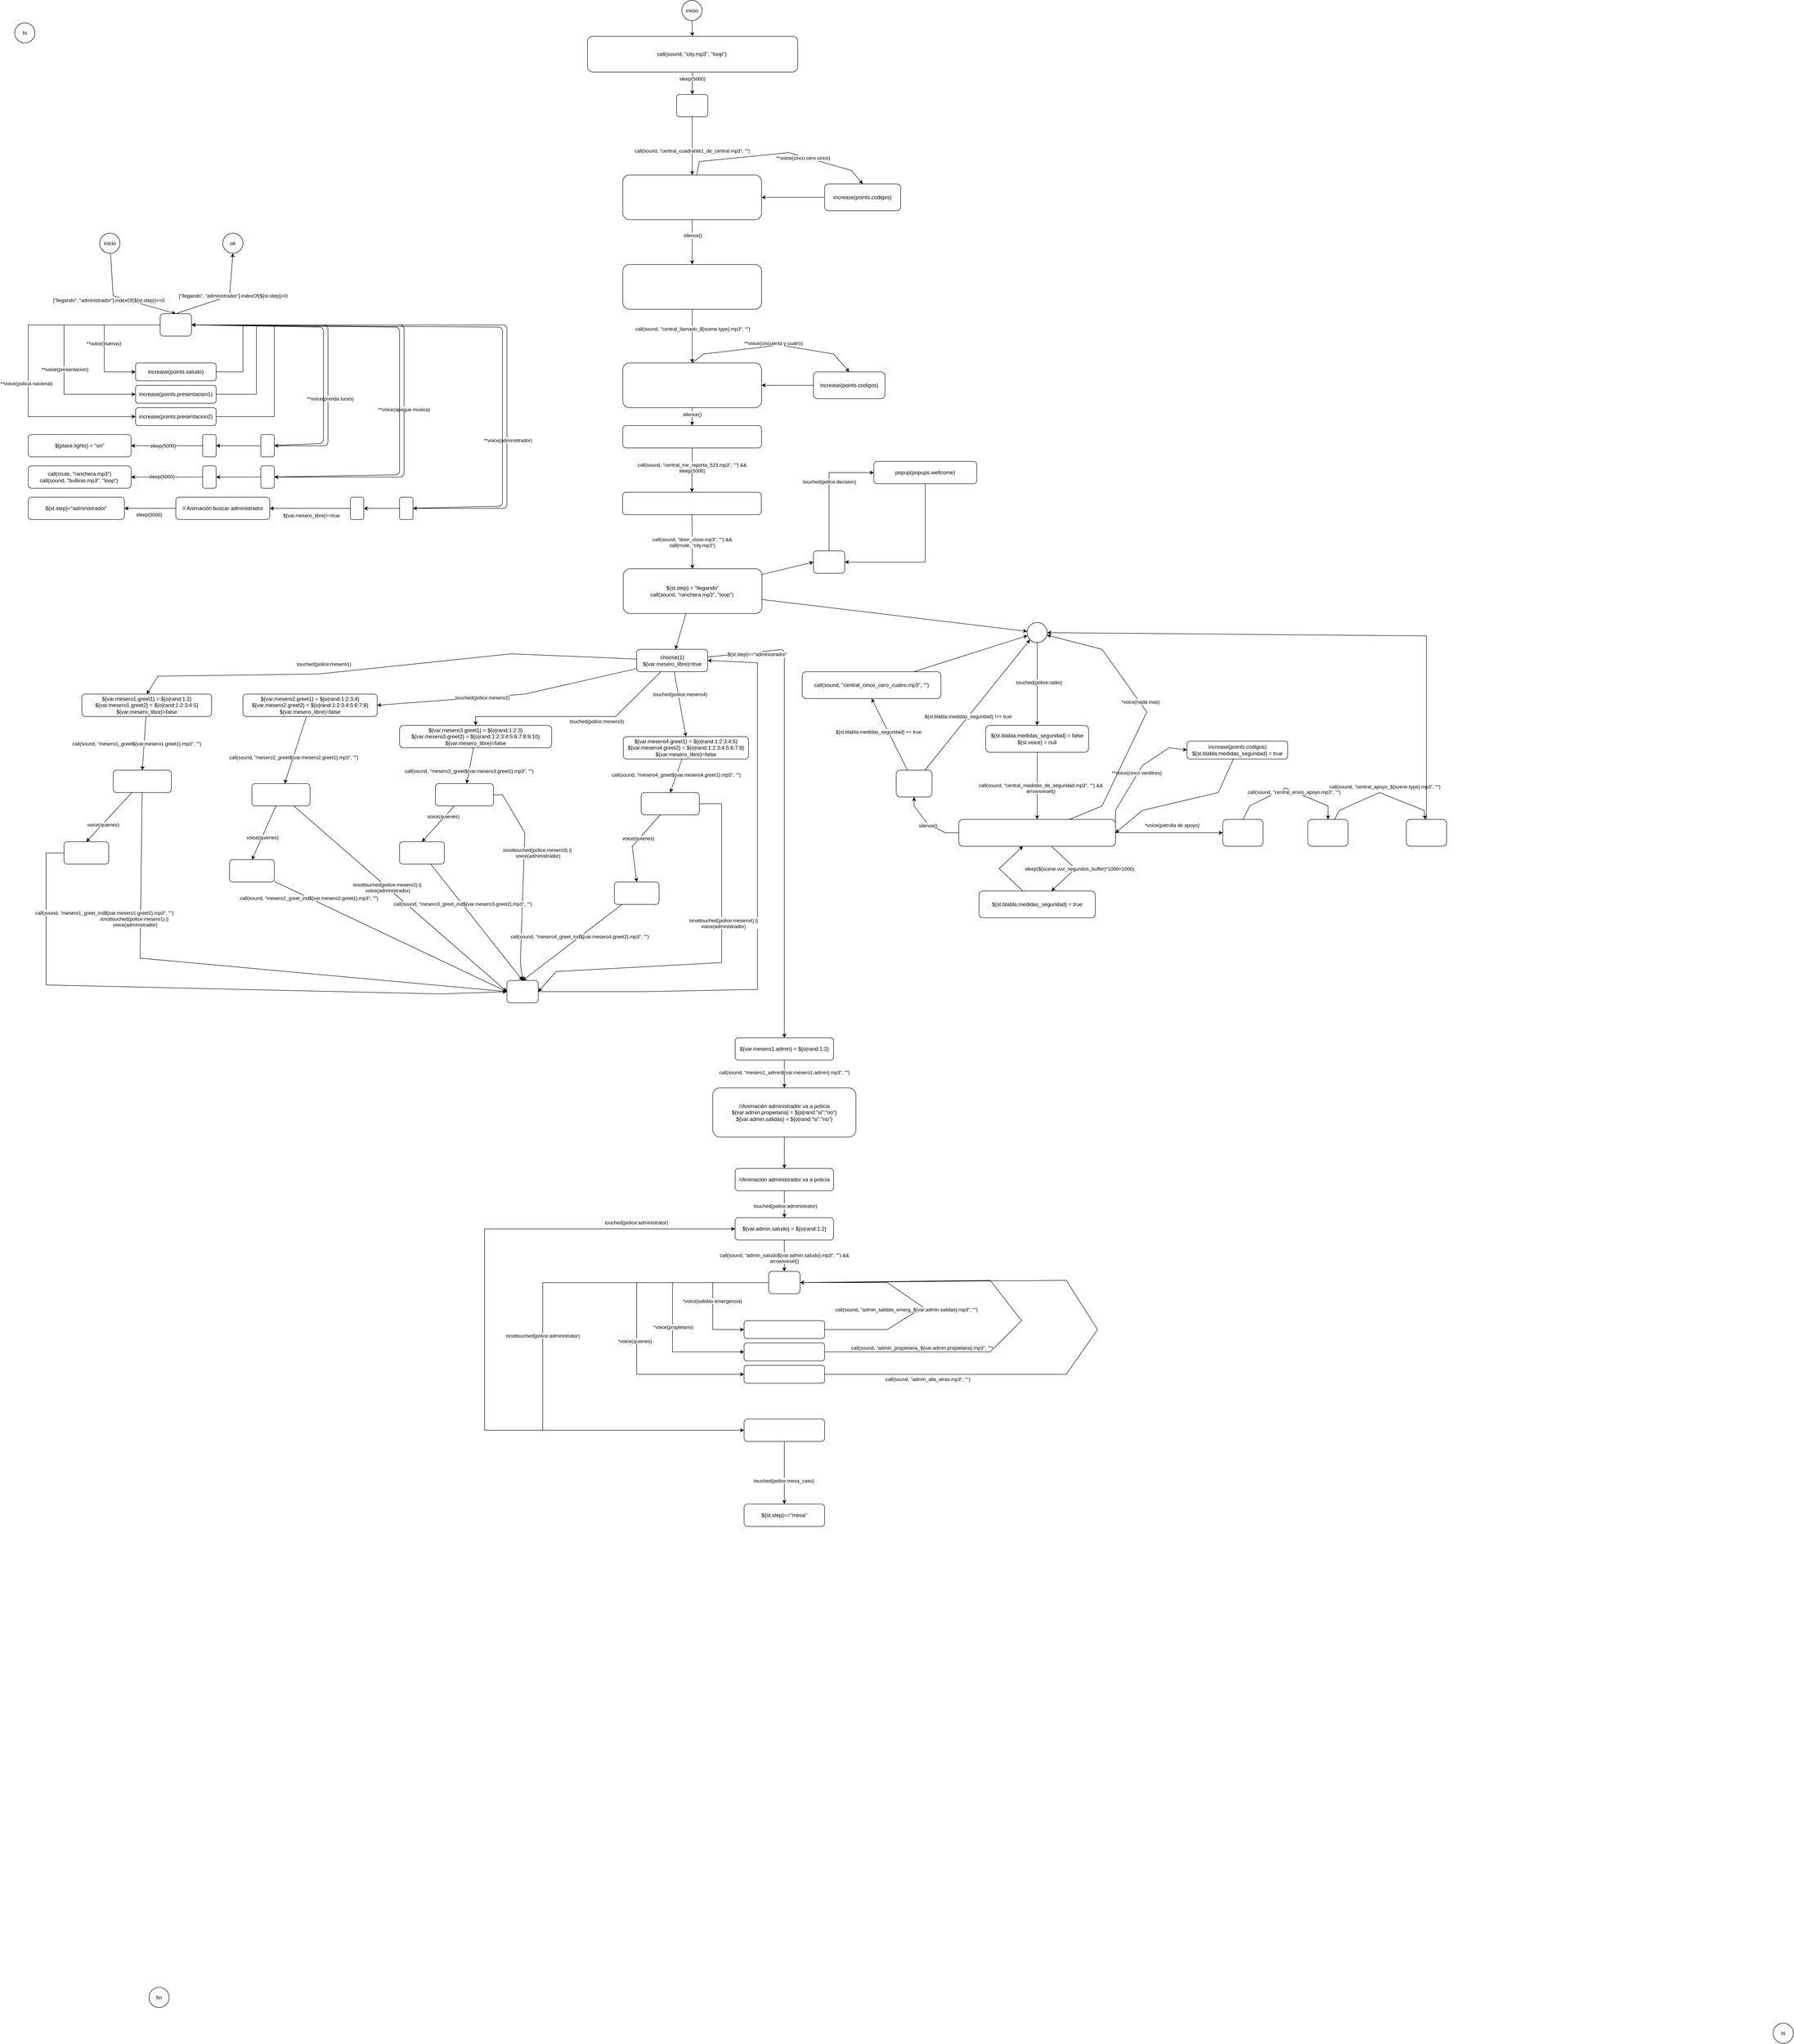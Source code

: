 <mxfile>
    <diagram id="C5RBs43oDa-KdzZeNtuy" name="Page-1">
        <mxGraphModel dx="1270" dy="560" grid="1" gridSize="10" guides="1" tooltips="1" connect="1" arrows="1" fold="1" page="1" pageScale="1" pageWidth="827" pageHeight="1169" math="0" shadow="0">
            <root>
                <mxCell id="WIyWlLk6GJQsqaUBKTNV-0"/>
                <mxCell id="WIyWlLk6GJQsqaUBKTNV-1" parent="WIyWlLk6GJQsqaUBKTNV-0"/>
                <mxCell id="68" value="" style="edgeStyle=none;" parent="WIyWlLk6GJQsqaUBKTNV-1" source="0" target="67" edge="1">
                    <mxGeometry relative="1" as="geometry"/>
                </mxCell>
                <mxCell id="0" value="inicio" style="ellipse;whiteSpace=wrap;aspect=fixed;" parent="WIyWlLk6GJQsqaUBKTNV-1" vertex="1">
                    <mxGeometry x="1571" y="20" width="45" height="45" as="geometry"/>
                </mxCell>
                <mxCell id="11" value="fin" style="ellipse;whiteSpace=wrap;aspect=fixed;" parent="WIyWlLk6GJQsqaUBKTNV-1" vertex="1">
                    <mxGeometry x="380" y="4460" width="45" height="45" as="geometry"/>
                </mxCell>
                <mxCell id="70" style="edgeStyle=none;html=0;exitX=0.5;exitY=1;exitDx=0;exitDy=0;" parent="WIyWlLk6GJQsqaUBKTNV-1" source="153" target="69" edge="1">
                    <mxGeometry relative="1" as="geometry">
                        <mxPoint x="1430" y="300" as="sourcePoint"/>
                    </mxGeometry>
                </mxCell>
                <mxCell id="72" value="call(sound, &quot;central_cuadrante1_de_central.mp3&quot;, &quot;&quot;)" style="edgeLabel;align=center;verticalAlign=middle;resizable=0;points=[];" parent="70" vertex="1" connectable="0">
                    <mxGeometry x="0.157" relative="1" as="geometry">
                        <mxPoint as="offset"/>
                    </mxGeometry>
                </mxCell>
                <mxCell id="154" value="" style="edgeStyle=none;" parent="WIyWlLk6GJQsqaUBKTNV-1" source="67" target="153" edge="1">
                    <mxGeometry relative="1" as="geometry"/>
                </mxCell>
                <mxCell id="155" value="sleep(5000)" style="edgeLabel;html=1;align=center;verticalAlign=middle;resizable=0;points=[];" parent="154" vertex="1" connectable="0">
                    <mxGeometry x="0.259" y="4" relative="1" as="geometry">
                        <mxPoint x="-5" y="-17" as="offset"/>
                    </mxGeometry>
                </mxCell>
                <mxCell id="67" value="call(sound, &quot;city.mp3&quot;, &quot;loop&quot;) " style="rounded=1;whiteSpace=wrap;" parent="WIyWlLk6GJQsqaUBKTNV-1" vertex="1">
                    <mxGeometry x="1360" y="100" width="470" height="80" as="geometry"/>
                </mxCell>
                <mxCell id="74" style="edgeStyle=none;html=1;" parent="WIyWlLk6GJQsqaUBKTNV-1" source="69" target="73" edge="1">
                    <mxGeometry relative="1" as="geometry"/>
                </mxCell>
                <mxCell id="75" value="silence()" style="edgeLabel;html=1;align=center;verticalAlign=middle;resizable=0;points=[];" parent="74" vertex="1" connectable="0">
                    <mxGeometry x="-0.303" y="1" relative="1" as="geometry">
                        <mxPoint as="offset"/>
                    </mxGeometry>
                </mxCell>
                <mxCell id="248" style="edgeStyle=none;rounded=0;html=0;entryX=0.5;entryY=0;entryDx=0;entryDy=0;" parent="WIyWlLk6GJQsqaUBKTNV-1" source="69" target="76" edge="1">
                    <mxGeometry relative="1" as="geometry">
                        <Array as="points">
                            <mxPoint x="1610" y="380"/>
                            <mxPoint x="1810" y="360"/>
                            <mxPoint x="1950" y="400"/>
                        </Array>
                    </mxGeometry>
                </mxCell>
                <mxCell id="249" value="**voice(cinco cero cinco)" style="edgeLabel;html=1;align=center;verticalAlign=middle;resizable=0;points=[];" parent="248" vertex="1" connectable="0">
                    <mxGeometry x="0.276" y="-3" relative="1" as="geometry">
                        <mxPoint as="offset"/>
                    </mxGeometry>
                </mxCell>
                <mxCell id="69" value="" style="rounded=1;whiteSpace=wrap;" parent="WIyWlLk6GJQsqaUBKTNV-1" vertex="1">
                    <mxGeometry x="1439" y="410" width="310" height="100" as="geometry"/>
                </mxCell>
                <mxCell id="82" style="edgeStyle=none;rounded=0;html=0;" parent="WIyWlLk6GJQsqaUBKTNV-1" source="73" target="81" edge="1">
                    <mxGeometry relative="1" as="geometry"/>
                </mxCell>
                <mxCell id="84" value="call(sound, &quot;central_llamado_${scene.type}.mp3&quot;, &quot;&quot;)" style="edgeLabel;align=center;verticalAlign=middle;resizable=0;points=[];" parent="82" vertex="1" connectable="0">
                    <mxGeometry x="-0.281" y="1" relative="1" as="geometry">
                        <mxPoint as="offset"/>
                    </mxGeometry>
                </mxCell>
                <mxCell id="73" value="" style="rounded=1;whiteSpace=wrap;" parent="WIyWlLk6GJQsqaUBKTNV-1" vertex="1">
                    <mxGeometry x="1439" y="610" width="310" height="100" as="geometry"/>
                </mxCell>
                <mxCell id="79" style="edgeStyle=none;rounded=0;html=0;exitX=0;exitY=0.5;exitDx=0;exitDy=0;entryX=1;entryY=0.5;entryDx=0;entryDy=0;" parent="WIyWlLk6GJQsqaUBKTNV-1" source="76" target="69" edge="1">
                    <mxGeometry relative="1" as="geometry">
                        <Array as="points"/>
                    </mxGeometry>
                </mxCell>
                <mxCell id="76" value="increase(points.codigos)" style="rounded=1;whiteSpace=wrap;" parent="WIyWlLk6GJQsqaUBKTNV-1" vertex="1">
                    <mxGeometry x="1890" y="430" width="170" height="60" as="geometry"/>
                </mxCell>
                <mxCell id="86" style="edgeStyle=none;rounded=0;html=0;exitX=0.5;exitY=0;exitDx=0;exitDy=0;entryX=0.5;entryY=0;entryDx=0;entryDy=0;" parent="WIyWlLk6GJQsqaUBKTNV-1" source="81" target="85" edge="1">
                    <mxGeometry relative="1" as="geometry">
                        <Array as="points">
                            <mxPoint x="1620" y="810"/>
                            <mxPoint x="1790" y="790"/>
                            <mxPoint x="1910" y="810"/>
                        </Array>
                    </mxGeometry>
                </mxCell>
                <mxCell id="88" value="**voice(cincuenta y cuatro)" style="edgeLabel;align=center;verticalAlign=middle;resizable=0;points=[];" parent="86" vertex="1" connectable="0">
                    <mxGeometry x="-0.111" y="2" relative="1" as="geometry">
                        <mxPoint x="21" y="-7" as="offset"/>
                    </mxGeometry>
                </mxCell>
                <mxCell id="98" style="edgeStyle=none;rounded=0;html=0;" parent="WIyWlLk6GJQsqaUBKTNV-1" source="81" target="95" edge="1">
                    <mxGeometry relative="1" as="geometry"/>
                </mxCell>
                <mxCell id="99" value="silence()" style="edgeLabel;align=center;verticalAlign=middle;resizable=0;points=[];" parent="98" vertex="1" connectable="0">
                    <mxGeometry x="-0.297" relative="1" as="geometry">
                        <mxPoint as="offset"/>
                    </mxGeometry>
                </mxCell>
                <mxCell id="81" value="" style="rounded=1;whiteSpace=wrap;" parent="WIyWlLk6GJQsqaUBKTNV-1" vertex="1">
                    <mxGeometry x="1439" y="830" width="310" height="100" as="geometry"/>
                </mxCell>
                <mxCell id="93" style="edgeStyle=none;rounded=0;html=0;entryX=1;entryY=0.5;entryDx=0;entryDy=0;exitX=0;exitY=0.5;exitDx=0;exitDy=0;" parent="WIyWlLk6GJQsqaUBKTNV-1" source="85" target="81" edge="1">
                    <mxGeometry relative="1" as="geometry">
                        <Array as="points"/>
                    </mxGeometry>
                </mxCell>
                <mxCell id="85" value="increase(points.codigos)" style="rounded=1;whiteSpace=wrap;" parent="WIyWlLk6GJQsqaUBKTNV-1" vertex="1">
                    <mxGeometry x="1865" y="850" width="160" height="60" as="geometry"/>
                </mxCell>
                <mxCell id="106" style="edgeStyle=none;rounded=0;html=0;" parent="WIyWlLk6GJQsqaUBKTNV-1" source="89" target="100" edge="1">
                    <mxGeometry relative="1" as="geometry"/>
                </mxCell>
                <mxCell id="152" style="edgeStyle=none;rounded=0;html=0;" parent="WIyWlLk6GJQsqaUBKTNV-1" source="89" target="151" edge="1">
                    <mxGeometry relative="1" as="geometry"/>
                </mxCell>
                <mxCell id="294" style="edgeStyle=none;html=1;entryX=0;entryY=0.5;entryDx=0;entryDy=0;exitX=0.5;exitY=0;exitDx=0;exitDy=0;rounded=0;" parent="WIyWlLk6GJQsqaUBKTNV-1" source="297" target="293" edge="1">
                    <mxGeometry relative="1" as="geometry">
                        <Array as="points">
                            <mxPoint x="1900" y="1075"/>
                        </Array>
                    </mxGeometry>
                </mxCell>
                <mxCell id="295" value="touched(police:decision)" style="edgeLabel;align=center;verticalAlign=middle;resizable=0;points=[];" parent="294" vertex="1" connectable="0">
                    <mxGeometry x="0.132" y="-1" relative="1" as="geometry">
                        <mxPoint as="offset"/>
                    </mxGeometry>
                </mxCell>
                <mxCell id="298" style="edgeStyle=none;rounded=0;html=0;entryX=0;entryY=0.5;entryDx=0;entryDy=0;" parent="WIyWlLk6GJQsqaUBKTNV-1" source="89" target="297" edge="1">
                    <mxGeometry relative="1" as="geometry"/>
                </mxCell>
                <mxCell id="89" value="${st.step} = &quot;llegando&quot;&#10;call(sound, &quot;ranchera.mp3&quot;, &quot;loop&quot;) " style="rounded=1;whiteSpace=wrap;" parent="WIyWlLk6GJQsqaUBKTNV-1" vertex="1">
                    <mxGeometry x="1440" y="1290" width="310" height="100" as="geometry"/>
                </mxCell>
                <mxCell id="96" style="edgeStyle=none;rounded=0;html=0;entryX=0.5;entryY=0;entryDx=0;entryDy=0;" parent="WIyWlLk6GJQsqaUBKTNV-1" source="95" target="275" edge="1">
                    <mxGeometry relative="1" as="geometry"/>
                </mxCell>
                <mxCell id="97" value="call(sound, &quot;central_me_reporta_523.mp3&quot;, &quot;&quot;) &amp;&amp;&#10;sleep(5000)" style="edgeLabel;align=center;verticalAlign=middle;resizable=0;points=[];" parent="96" vertex="1" connectable="0">
                    <mxGeometry x="0.16" y="2" relative="1" as="geometry">
                        <mxPoint x="-2" y="-14" as="offset"/>
                    </mxGeometry>
                </mxCell>
                <mxCell id="95" value="" style="whiteSpace=wrap;rounded=1;" parent="WIyWlLk6GJQsqaUBKTNV-1" vertex="1">
                    <mxGeometry x="1439" y="970" width="310" height="50" as="geometry"/>
                </mxCell>
                <mxCell id="102" value="" style="edgeStyle=none;rounded=0;" parent="WIyWlLk6GJQsqaUBKTNV-1" source="100" target="101" edge="1">
                    <mxGeometry relative="1" as="geometry">
                        <Array as="points"/>
                    </mxGeometry>
                </mxCell>
                <mxCell id="103" value="touched(police:radio)" style="edgeLabel;align=center;verticalAlign=middle;resizable=0;points=[];" parent="102" vertex="1" connectable="0">
                    <mxGeometry x="0.06" y="-1" relative="1" as="geometry">
                        <mxPoint x="5" y="-10" as="offset"/>
                    </mxGeometry>
                </mxCell>
                <mxCell id="100" value="" style="ellipse;whiteSpace=wrap;aspect=fixed;" parent="WIyWlLk6GJQsqaUBKTNV-1" vertex="1">
                    <mxGeometry x="2342.5" y="1410" width="45" height="45" as="geometry"/>
                </mxCell>
                <mxCell id="115" style="edgeStyle=none;rounded=0;html=0;" parent="WIyWlLk6GJQsqaUBKTNV-1" source="101" target="114" edge="1">
                    <mxGeometry relative="1" as="geometry"/>
                </mxCell>
                <mxCell id="116" value="call(sound, &quot;central_medidas_de_seguridad.mp3&quot;, &quot;&quot;) &amp;&amp;&#10;arrowsreset()" style="edgeLabel;align=center;verticalAlign=middle;resizable=0;points=[];" parent="115" vertex="1" connectable="0">
                    <mxGeometry x="-0.284" y="4" relative="1" as="geometry">
                        <mxPoint x="4" y="26" as="offset"/>
                    </mxGeometry>
                </mxCell>
                <mxCell id="101" value="${st.blabla.medidas_seguridad} = false&#10;${st.voice} = null" style="rounded=1;whiteSpace=wrap;" parent="WIyWlLk6GJQsqaUBKTNV-1" vertex="1">
                    <mxGeometry x="2250" y="1640" width="230" height="60" as="geometry"/>
                </mxCell>
                <mxCell id="118" style="edgeStyle=none;rounded=0;html=0;entryX=0;entryY=0.5;entryDx=0;entryDy=0;exitX=1;exitY=0.5;exitDx=0;exitDy=0;" parent="WIyWlLk6GJQsqaUBKTNV-1" source="114" target="117" edge="1">
                    <mxGeometry relative="1" as="geometry">
                        <Array as="points">
                            <mxPoint x="2680" y="1880"/>
                        </Array>
                    </mxGeometry>
                </mxCell>
                <mxCell id="119" value="*voice(patrulla de apoyo)" style="edgeLabel;align=center;verticalAlign=middle;resizable=0;points=[];" parent="118" vertex="1" connectable="0">
                    <mxGeometry x="0.231" y="1" relative="1" as="geometry">
                        <mxPoint x="-21" y="-17" as="offset"/>
                    </mxGeometry>
                </mxCell>
                <mxCell id="131" style="edgeStyle=none;rounded=0;html=0;entryX=0.5;entryY=1;entryDx=0;entryDy=0;" parent="WIyWlLk6GJQsqaUBKTNV-1" source="114" target="136" edge="1">
                    <mxGeometry relative="1" as="geometry">
                        <Array as="points">
                            <mxPoint x="2160" y="1880"/>
                            <mxPoint x="2120" y="1860"/>
                            <mxPoint x="2090" y="1820"/>
                        </Array>
                    </mxGeometry>
                </mxCell>
                <mxCell id="132" value="silence()" style="edgeLabel;align=center;verticalAlign=middle;resizable=0;points=[];" parent="131" vertex="1" connectable="0">
                    <mxGeometry x="-0.136" y="2" relative="1" as="geometry">
                        <mxPoint x="-9" y="-4" as="offset"/>
                    </mxGeometry>
                </mxCell>
                <mxCell id="134" style="edgeStyle=none;rounded=0;html=0;" parent="WIyWlLk6GJQsqaUBKTNV-1" source="114" target="133" edge="1">
                    <mxGeometry relative="1" as="geometry">
                        <Array as="points">
                            <mxPoint x="2450" y="1960"/>
                        </Array>
                    </mxGeometry>
                </mxCell>
                <mxCell id="135" value="sleep(${scene.voz_segundos_buffer}*1000+1000)" style="edgeLabel;align=center;verticalAlign=middle;resizable=0;points=[];" parent="134" vertex="1" connectable="0">
                    <mxGeometry x="-0.373" y="5" relative="1" as="geometry">
                        <mxPoint x="26" y="22" as="offset"/>
                    </mxGeometry>
                </mxCell>
                <mxCell id="147" style="edgeStyle=none;rounded=0;html=0;entryX=0;entryY=0.5;entryDx=0;entryDy=0;exitX=1;exitY=0.5;exitDx=0;exitDy=0;" parent="WIyWlLk6GJQsqaUBKTNV-1" source="114" target="146" edge="1">
                    <mxGeometry relative="1" as="geometry">
                        <Array as="points">
                            <mxPoint x="2540" y="1830"/>
                            <mxPoint x="2600" y="1730"/>
                            <mxPoint x="2660" y="1690"/>
                        </Array>
                    </mxGeometry>
                </mxCell>
                <mxCell id="148" value="**voice(cinco ventitres)" style="edgeLabel;html=1;align=center;verticalAlign=middle;resizable=0;points=[];" parent="147" vertex="1" connectable="0">
                    <mxGeometry x="0.045" y="3" relative="1" as="geometry">
                        <mxPoint as="offset"/>
                    </mxGeometry>
                </mxCell>
                <mxCell id="156" value="" style="edgeStyle=none;rounded=0;" parent="WIyWlLk6GJQsqaUBKTNV-1" source="114" target="100" edge="1">
                    <mxGeometry relative="1" as="geometry">
                        <Array as="points">
                            <mxPoint x="2510" y="1820"/>
                            <mxPoint x="2610" y="1610"/>
                            <mxPoint x="2510" y="1470"/>
                        </Array>
                    </mxGeometry>
                </mxCell>
                <mxCell id="157" value="*voice(nada mas)" style="edgeLabel;align=center;verticalAlign=middle;resizable=0;points=[];" parent="156" vertex="1" connectable="0">
                    <mxGeometry x="0.107" y="-2" relative="1" as="geometry">
                        <mxPoint as="offset"/>
                    </mxGeometry>
                </mxCell>
                <mxCell id="114" value="" style="rounded=1;whiteSpace=wrap;" parent="WIyWlLk6GJQsqaUBKTNV-1" vertex="1">
                    <mxGeometry x="2190" y="1850" width="350" height="60" as="geometry"/>
                </mxCell>
                <mxCell id="121" style="edgeStyle=none;rounded=0;html=0;exitX=0.5;exitY=0;exitDx=0;exitDy=0;entryX=0.5;entryY=0;entryDx=0;entryDy=0;" parent="WIyWlLk6GJQsqaUBKTNV-1" source="117" target="120" edge="1">
                    <mxGeometry relative="1" as="geometry">
                        <Array as="points">
                            <mxPoint x="2840" y="1820"/>
                            <mxPoint x="2920" y="1780"/>
                            <mxPoint x="3015" y="1820"/>
                        </Array>
                    </mxGeometry>
                </mxCell>
                <mxCell id="122" value="call(sound, &quot;central_envio_apoyo.mp3&quot;, &quot;&quot;)" style="edgeLabel;align=center;verticalAlign=middle;resizable=0;points=[];" parent="121" vertex="1" connectable="0">
                    <mxGeometry x="0.167" y="2" relative="1" as="geometry">
                        <mxPoint x="-6" as="offset"/>
                    </mxGeometry>
                </mxCell>
                <mxCell id="117" value="" style="rounded=1;whiteSpace=wrap;" parent="WIyWlLk6GJQsqaUBKTNV-1" vertex="1">
                    <mxGeometry x="2780" y="1850" width="90" height="60" as="geometry"/>
                </mxCell>
                <mxCell id="124" style="edgeStyle=none;rounded=0;html=0;" parent="WIyWlLk6GJQsqaUBKTNV-1" source="120" target="123" edge="1">
                    <mxGeometry relative="1" as="geometry">
                        <Array as="points">
                            <mxPoint x="3040" y="1830"/>
                            <mxPoint x="3130" y="1790"/>
                            <mxPoint x="3230" y="1830"/>
                        </Array>
                    </mxGeometry>
                </mxCell>
                <mxCell id="125" value="call(sound, &quot;central_apoyo_${scene.type}.mp3&quot;, &quot;&quot;)" style="edgeLabel;align=center;verticalAlign=middle;resizable=0;points=[];" parent="124" vertex="1" connectable="0">
                    <mxGeometry x="0.063" y="2" relative="1" as="geometry">
                        <mxPoint x="1" y="-16" as="offset"/>
                    </mxGeometry>
                </mxCell>
                <mxCell id="120" value="" style="rounded=1;whiteSpace=wrap;" parent="WIyWlLk6GJQsqaUBKTNV-1" vertex="1">
                    <mxGeometry x="2970" y="1850" width="90" height="60" as="geometry"/>
                </mxCell>
                <mxCell id="143" style="edgeStyle=none;rounded=0;html=0;" parent="WIyWlLk6GJQsqaUBKTNV-1" source="123" target="100" edge="1">
                    <mxGeometry relative="1" as="geometry">
                        <Array as="points">
                            <mxPoint x="3235" y="1440"/>
                        </Array>
                    </mxGeometry>
                </mxCell>
                <mxCell id="123" value="" style="rounded=1;whiteSpace=wrap;" parent="WIyWlLk6GJQsqaUBKTNV-1" vertex="1">
                    <mxGeometry x="3190" y="1850" width="90" height="60" as="geometry"/>
                </mxCell>
                <mxCell id="144" style="edgeStyle=none;rounded=0;html=0;" parent="WIyWlLk6GJQsqaUBKTNV-1" source="133" target="114" edge="1">
                    <mxGeometry relative="1" as="geometry">
                        <Array as="points">
                            <mxPoint x="2280" y="1960"/>
                        </Array>
                    </mxGeometry>
                </mxCell>
                <mxCell id="133" value="${st.blabla.medidas_seguridad} = true" style="rounded=1;whiteSpace=wrap;" parent="WIyWlLk6GJQsqaUBKTNV-1" vertex="1">
                    <mxGeometry x="2235" y="2010" width="260" height="60" as="geometry"/>
                </mxCell>
                <mxCell id="138" style="edgeStyle=none;rounded=0;html=0;entryX=0.5;entryY=1;entryDx=0;entryDy=0;" parent="WIyWlLk6GJQsqaUBKTNV-1" source="136" target="137" edge="1">
                    <mxGeometry relative="1" as="geometry"/>
                </mxCell>
                <mxCell id="139" value="${st.blabla.medidas_seguridad} == true" style="edgeLabel;align=center;verticalAlign=middle;resizable=0;points=[];" parent="138" vertex="1" connectable="0">
                    <mxGeometry x="-0.234" relative="1" as="geometry">
                        <mxPoint x="-34" y="-25" as="offset"/>
                    </mxGeometry>
                </mxCell>
                <mxCell id="140" style="edgeStyle=none;rounded=0;html=0;entryX=0;entryY=1;entryDx=0;entryDy=0;" parent="WIyWlLk6GJQsqaUBKTNV-1" source="136" target="100" edge="1">
                    <mxGeometry relative="1" as="geometry"/>
                </mxCell>
                <mxCell id="141" value="${st.blabla.medidas_seguridad} !== true" style="edgeLabel;align=center;verticalAlign=middle;resizable=0;points=[];" parent="140" vertex="1" connectable="0">
                    <mxGeometry x="-0.074" y="-2" relative="1" as="geometry">
                        <mxPoint x="-14" y="13" as="offset"/>
                    </mxGeometry>
                </mxCell>
                <mxCell id="136" value="" style="rounded=1;whiteSpace=wrap;" parent="WIyWlLk6GJQsqaUBKTNV-1" vertex="1">
                    <mxGeometry x="2050" y="1740" width="80" height="60" as="geometry"/>
                </mxCell>
                <mxCell id="142" style="edgeStyle=none;rounded=0;html=0;" parent="WIyWlLk6GJQsqaUBKTNV-1" source="137" target="100" edge="1">
                    <mxGeometry relative="1" as="geometry"/>
                </mxCell>
                <mxCell id="137" value="call(sound, &quot;central_cinco_cero_cuatro.mp3&quot;, &quot;&quot;)" style="rounded=1;whiteSpace=wrap;" parent="WIyWlLk6GJQsqaUBKTNV-1" vertex="1">
                    <mxGeometry x="1840" y="1520" width="310" height="60" as="geometry"/>
                </mxCell>
                <mxCell id="145" value="hi" style="ellipse;whiteSpace=wrap;aspect=fixed;" parent="WIyWlLk6GJQsqaUBKTNV-1" vertex="1">
                    <mxGeometry x="4010" y="4540" width="45" height="45" as="geometry"/>
                </mxCell>
                <mxCell id="149" style="edgeStyle=none;rounded=0;html=0;entryX=1;entryY=0.5;entryDx=0;entryDy=0;" parent="WIyWlLk6GJQsqaUBKTNV-1" source="146" target="114" edge="1">
                    <mxGeometry relative="1" as="geometry">
                        <Array as="points">
                            <mxPoint x="2770" y="1790"/>
                            <mxPoint x="2600" y="1830"/>
                        </Array>
                    </mxGeometry>
                </mxCell>
                <mxCell id="146" value="increase(points.codigos)&#10;${st.blabla.medidas_seguridad} = true" style="rounded=1;whiteSpace=wrap;" parent="WIyWlLk6GJQsqaUBKTNV-1" vertex="1">
                    <mxGeometry x="2700" y="1675" width="225" height="40" as="geometry"/>
                </mxCell>
                <mxCell id="159" style="edgeStyle=none;rounded=0;html=0;entryX=0.5;entryY=0;entryDx=0;entryDy=0;" parent="WIyWlLk6GJQsqaUBKTNV-1" source="151" target="158" edge="1">
                    <mxGeometry relative="1" as="geometry">
                        <Array as="points">
                            <mxPoint x="1190" y="1480"/>
                            <mxPoint x="760" y="1525"/>
                            <mxPoint x="400" y="1530"/>
                        </Array>
                    </mxGeometry>
                </mxCell>
                <mxCell id="160" value="touched(police:mesero1)" style="edgeLabel;align=center;verticalAlign=middle;resizable=0;points=[];" parent="159" vertex="1" connectable="0">
                    <mxGeometry x="0.092" y="4" relative="1" as="geometry">
                        <mxPoint x="-90" y="-16" as="offset"/>
                    </mxGeometry>
                </mxCell>
                <mxCell id="162" style="edgeStyle=none;rounded=0;html=0;entryX=1;entryY=0.5;entryDx=0;entryDy=0;" parent="WIyWlLk6GJQsqaUBKTNV-1" source="151" target="161" edge="1">
                    <mxGeometry relative="1" as="geometry">
                        <Array as="points">
                            <mxPoint x="1220" y="1570"/>
                        </Array>
                    </mxGeometry>
                </mxCell>
                <mxCell id="163" value="touched(police:mesero2)" style="edgeLabel;html=1;align=center;verticalAlign=middle;resizable=0;points=[];" parent="162" vertex="1" connectable="0">
                    <mxGeometry x="0.056" y="4" relative="1" as="geometry">
                        <mxPoint x="-42" as="offset"/>
                    </mxGeometry>
                </mxCell>
                <mxCell id="165" style="edgeStyle=none;rounded=0;html=0;" parent="WIyWlLk6GJQsqaUBKTNV-1" source="151" target="164" edge="1">
                    <mxGeometry relative="1" as="geometry">
                        <Array as="points">
                            <mxPoint x="1423" y="1620"/>
                            <mxPoint x="1110" y="1620"/>
                        </Array>
                    </mxGeometry>
                </mxCell>
                <mxCell id="168" value="touched(police:mesero3)" style="edgeLabel;align=center;verticalAlign=middle;resizable=0;points=[];" parent="165" vertex="1" connectable="0">
                    <mxGeometry x="0.045" relative="1" as="geometry">
                        <mxPoint x="64" y="10" as="offset"/>
                    </mxGeometry>
                </mxCell>
                <mxCell id="167" style="edgeStyle=none;rounded=0;html=0;entryX=0.5;entryY=0;entryDx=0;entryDy=0;" parent="WIyWlLk6GJQsqaUBKTNV-1" source="151" target="166" edge="1">
                    <mxGeometry relative="1" as="geometry">
                        <Array as="points"/>
                    </mxGeometry>
                </mxCell>
                <mxCell id="169" value="touched(police:mesero4)" style="edgeLabel;align=center;verticalAlign=middle;resizable=0;points=[];" parent="167" vertex="1" connectable="0">
                    <mxGeometry x="-0.298" y="4" relative="1" as="geometry">
                        <mxPoint as="offset"/>
                    </mxGeometry>
                </mxCell>
                <mxCell id="312" value="" style="edgeStyle=none;entryX=0.5;entryY=0;entryDx=0;entryDy=0;" parent="WIyWlLk6GJQsqaUBKTNV-1" source="151" target="310" edge="1">
                    <mxGeometry relative="1" as="geometry">
                        <Array as="points">
                            <mxPoint x="1800" y="1470"/>
                        </Array>
                    </mxGeometry>
                </mxCell>
                <mxCell id="313" value="${st.step}==&quot;administrador&quot;" style="edgeLabel;html=1;align=center;verticalAlign=middle;resizable=0;points=[];" parent="312" vertex="1" connectable="0">
                    <mxGeometry x="-0.79" y="-4" relative="1" as="geometry">
                        <mxPoint x="1" as="offset"/>
                    </mxGeometry>
                </mxCell>
                <mxCell id="151" value="choose(1)&#10;${var.mesero_libre}=true" style="rounded=1;whiteSpace=wrap;" parent="WIyWlLk6GJQsqaUBKTNV-1" vertex="1">
                    <mxGeometry x="1470" y="1470" width="158.5" height="50" as="geometry"/>
                </mxCell>
                <mxCell id="153" value="" style="rounded=1;whiteSpace=wrap;" parent="WIyWlLk6GJQsqaUBKTNV-1" vertex="1">
                    <mxGeometry x="1559" y="230" width="70" height="50" as="geometry"/>
                </mxCell>
                <mxCell id="179" style="edgeStyle=none;rounded=0;html=0;entryX=0.5;entryY=0;entryDx=0;entryDy=0;" parent="WIyWlLk6GJQsqaUBKTNV-1" source="158" target="178" edge="1">
                    <mxGeometry relative="1" as="geometry"/>
                </mxCell>
                <mxCell id="180" value="call(sound, &quot;mesero1_greet${var.mesero1.greet1}.mp3&quot;, &quot;&quot;)" style="edgeLabel;align=center;verticalAlign=middle;resizable=0;points=[];" parent="179" vertex="1" connectable="0">
                    <mxGeometry x="-0.333" y="2" relative="1" as="geometry">
                        <mxPoint x="-20" y="20" as="offset"/>
                    </mxGeometry>
                </mxCell>
                <mxCell id="158" value="${var.mesero1.greet1} = ${o|rand:1:2}&#10;${var.mesero1.greet2} = ${o|rand:1:2:3:4:5}&#10;${var.mesero_libre}=false" style="rounded=1;whiteSpace=wrap;" parent="WIyWlLk6GJQsqaUBKTNV-1" vertex="1">
                    <mxGeometry x="230" y="1570" width="290" height="50" as="geometry"/>
                </mxCell>
                <mxCell id="193" style="edgeStyle=none;rounded=0;html=0;" parent="WIyWlLk6GJQsqaUBKTNV-1" source="161" target="191" edge="1">
                    <mxGeometry relative="1" as="geometry"/>
                </mxCell>
                <mxCell id="218" value="call(sound, &quot;mesero2_greet${var.mesero2.greet1}.mp3&quot;, &quot;&quot;)" style="edgeLabel;align=center;verticalAlign=middle;resizable=0;points=[];" parent="193" vertex="1" connectable="0">
                    <mxGeometry x="0.202" y="1" relative="1" as="geometry">
                        <mxPoint as="offset"/>
                    </mxGeometry>
                </mxCell>
                <mxCell id="161" value="${var.mesero2.greet1} = ${o|rand:1:2:3:4}&#10;${var.mesero2.greet2} = ${o|rand:1:2:3:4:5:6:7:8}&#10;${var.mesero_libre}=false" style="rounded=1;whiteSpace=wrap;" parent="WIyWlLk6GJQsqaUBKTNV-1" vertex="1">
                    <mxGeometry x="590" y="1570" width="300" height="50" as="geometry"/>
                </mxCell>
                <mxCell id="201" style="edgeStyle=none;rounded=0;html=0;" parent="WIyWlLk6GJQsqaUBKTNV-1" source="164" target="200" edge="1">
                    <mxGeometry relative="1" as="geometry"/>
                </mxCell>
                <mxCell id="216" value="call(sound,&amp;nbsp;&quot;mesero3_greet${var.mesero3.greet1}.mp3&quot;,&amp;nbsp;&quot;&quot;)" style="edgeLabel;html=1;align=center;verticalAlign=middle;resizable=0;points=[];" parent="201" vertex="1" connectable="0">
                    <mxGeometry x="0.293" y="-1" relative="1" as="geometry">
                        <mxPoint as="offset"/>
                    </mxGeometry>
                </mxCell>
                <mxCell id="164" value="${var.mesero3.greet1} = ${o|rand:1:2:3}&#10;${var.mesero3.greet2} = ${o|rand:1:2:3:4:5:6:7:8:9:10}&#10;${var.mesero_libre}=false" style="rounded=1;whiteSpace=wrap;arcSize=17;" parent="WIyWlLk6GJQsqaUBKTNV-1" vertex="1">
                    <mxGeometry x="940" y="1640" width="340" height="50" as="geometry"/>
                </mxCell>
                <mxCell id="208" style="edgeStyle=none;rounded=0;html=0;entryX=0.5;entryY=0;entryDx=0;entryDy=0;" parent="WIyWlLk6GJQsqaUBKTNV-1" source="166" target="206" edge="1">
                    <mxGeometry relative="1" as="geometry"/>
                </mxCell>
                <mxCell id="220" value="call(sound, &quot;mesero4_greet${var.mesero4.greet1}.mp3&quot;, &quot;&quot;)" style="edgeLabel;align=center;verticalAlign=middle;resizable=0;points=[];" parent="208" vertex="1" connectable="0">
                    <mxGeometry x="0.359" y="2" relative="1" as="geometry">
                        <mxPoint x="3" y="-17" as="offset"/>
                    </mxGeometry>
                </mxCell>
                <mxCell id="166" value="${var.mesero4.greet1} = ${o|rand:1:2:3:4:5}&#10;${var.mesero4.greet2} = ${o|rand:1:2:3:4:5:6:7:8}&#10;${var.mesero_libre}=false" style="rounded=1;whiteSpace=wrap;" parent="WIyWlLk6GJQsqaUBKTNV-1" vertex="1">
                    <mxGeometry x="1440" y="1665" width="280" height="50" as="geometry"/>
                </mxCell>
                <mxCell id="170" value="hi" style="ellipse;whiteSpace=wrap;aspect=fixed;" parent="WIyWlLk6GJQsqaUBKTNV-1" vertex="1">
                    <mxGeometry x="80" y="70" width="45" height="45" as="geometry"/>
                </mxCell>
                <mxCell id="176" style="edgeStyle=none;rounded=0;html=0;entryX=1;entryY=0.5;entryDx=0;entryDy=0;" parent="WIyWlLk6GJQsqaUBKTNV-1" source="171" target="151" edge="1">
                    <mxGeometry relative="1" as="geometry">
                        <Array as="points">
                            <mxPoint x="1480" y="2235"/>
                            <mxPoint x="1740" y="2230"/>
                            <mxPoint x="1740" y="1500"/>
                        </Array>
                    </mxGeometry>
                </mxCell>
                <mxCell id="171" value="" style="rounded=1;whiteSpace=wrap;" parent="WIyWlLk6GJQsqaUBKTNV-1" vertex="1">
                    <mxGeometry x="1180" y="2210" width="70" height="50" as="geometry"/>
                </mxCell>
                <mxCell id="182" style="edgeStyle=none;rounded=0;html=0;entryX=0.5;entryY=0;entryDx=0;entryDy=0;" parent="WIyWlLk6GJQsqaUBKTNV-1" source="178" target="181" edge="1">
                    <mxGeometry relative="1" as="geometry">
                        <Array as="points"/>
                    </mxGeometry>
                </mxCell>
                <mxCell id="188" value="voice(quienes)" style="edgeLabel;align=center;verticalAlign=middle;resizable=0;points=[];" parent="182" vertex="1" connectable="0">
                    <mxGeometry x="0.276" y="2" relative="1" as="geometry">
                        <mxPoint x="-1" as="offset"/>
                    </mxGeometry>
                </mxCell>
                <mxCell id="184" style="edgeStyle=none;rounded=0;html=0;entryX=0;entryY=0.5;entryDx=0;entryDy=0;" parent="WIyWlLk6GJQsqaUBKTNV-1" source="178" target="171" edge="1">
                    <mxGeometry relative="1" as="geometry">
                        <Array as="points">
                            <mxPoint x="360" y="2160"/>
                        </Array>
                    </mxGeometry>
                </mxCell>
                <mxCell id="185" value="isnottouched(police:mesero1) || &#10;voice(administrador)" style="edgeLabel;align=center;verticalAlign=middle;resizable=0;points=[];" parent="184" vertex="1" connectable="0">
                    <mxGeometry x="-0.486" y="1" relative="1" as="geometry">
                        <mxPoint x="-13" y="-18" as="offset"/>
                    </mxGeometry>
                </mxCell>
                <mxCell id="178" value="" style="rounded=1;whiteSpace=wrap;" parent="WIyWlLk6GJQsqaUBKTNV-1" vertex="1">
                    <mxGeometry x="300" y="1740" width="130" height="50" as="geometry"/>
                </mxCell>
                <mxCell id="186" style="edgeStyle=none;rounded=0;html=0;entryX=0;entryY=0.5;entryDx=0;entryDy=0;" parent="WIyWlLk6GJQsqaUBKTNV-1" source="181" target="171" edge="1">
                    <mxGeometry relative="1" as="geometry">
                        <Array as="points">
                            <mxPoint x="150" y="1925"/>
                            <mxPoint x="150" y="2220"/>
                            <mxPoint x="1030" y="2240"/>
                        </Array>
                    </mxGeometry>
                </mxCell>
                <mxCell id="187" value="call(sound, &quot;mesero1_greet_ind${var.mesero1.greet2}.mp3&quot;, &quot;&quot;)" style="edgeLabel;align=center;verticalAlign=middle;resizable=0;points=[];" parent="186" vertex="1" connectable="0">
                    <mxGeometry x="-0.798" y="-4" relative="1" as="geometry">
                        <mxPoint x="134" y="35" as="offset"/>
                    </mxGeometry>
                </mxCell>
                <mxCell id="181" value="" style="rounded=1;whiteSpace=wrap;" parent="WIyWlLk6GJQsqaUBKTNV-1" vertex="1">
                    <mxGeometry x="190" y="1900" width="100" height="50" as="geometry"/>
                </mxCell>
                <mxCell id="194" style="edgeStyle=none;rounded=0;html=0;entryX=0.5;entryY=0;entryDx=0;entryDy=0;" parent="WIyWlLk6GJQsqaUBKTNV-1" source="191" target="192" edge="1">
                    <mxGeometry relative="1" as="geometry"/>
                </mxCell>
                <mxCell id="197" value="voice(quienes)" style="edgeLabel;align=center;verticalAlign=middle;resizable=0;points=[];" parent="194" vertex="1" connectable="0">
                    <mxGeometry x="0.159" y="1" relative="1" as="geometry">
                        <mxPoint as="offset"/>
                    </mxGeometry>
                </mxCell>
                <mxCell id="195" style="edgeStyle=none;rounded=0;html=0;entryX=0;entryY=0.5;entryDx=0;entryDy=0;" parent="WIyWlLk6GJQsqaUBKTNV-1" source="191" target="171" edge="1">
                    <mxGeometry relative="1" as="geometry"/>
                </mxCell>
                <mxCell id="196" value="isnottouched(police:mesero2) || &#10;voice(administrador)" style="edgeLabel;align=center;verticalAlign=middle;resizable=0;points=[];" parent="195" vertex="1" connectable="0">
                    <mxGeometry x="-0.121" y="1" relative="1" as="geometry">
                        <mxPoint as="offset"/>
                    </mxGeometry>
                </mxCell>
                <mxCell id="191" value="" style="rounded=1;whiteSpace=wrap;" parent="WIyWlLk6GJQsqaUBKTNV-1" vertex="1">
                    <mxGeometry x="610" y="1770" width="130" height="50" as="geometry"/>
                </mxCell>
                <mxCell id="198" style="edgeStyle=none;rounded=0;html=0;entryX=0;entryY=0.5;entryDx=0;entryDy=0;" parent="WIyWlLk6GJQsqaUBKTNV-1" source="192" target="171" edge="1">
                    <mxGeometry relative="1" as="geometry"/>
                </mxCell>
                <mxCell id="219" value="call(sound,&amp;nbsp;&quot;mesero2_greet_ind${var.mesero2.greet1}.mp3&quot;,&amp;nbsp;&quot;&quot;)" style="edgeLabel;html=1;align=center;verticalAlign=middle;resizable=0;points=[];" parent="198" vertex="1" connectable="0">
                    <mxGeometry x="-0.702" y="-1" relative="1" as="geometry">
                        <mxPoint as="offset"/>
                    </mxGeometry>
                </mxCell>
                <mxCell id="192" value="" style="rounded=1;whiteSpace=wrap;" parent="WIyWlLk6GJQsqaUBKTNV-1" vertex="1">
                    <mxGeometry x="560" y="1940" width="100" height="50" as="geometry"/>
                </mxCell>
                <mxCell id="203" style="edgeStyle=none;rounded=0;html=0;entryX=0.5;entryY=0;entryDx=0;entryDy=0;" parent="WIyWlLk6GJQsqaUBKTNV-1" source="200" target="202" edge="1">
                    <mxGeometry relative="1" as="geometry"/>
                </mxCell>
                <mxCell id="214" value="voice(quienes)" style="edgeLabel;align=center;verticalAlign=middle;resizable=0;points=[];" parent="203" vertex="1" connectable="0">
                    <mxGeometry x="-0.381" y="-3" relative="1" as="geometry">
                        <mxPoint as="offset"/>
                    </mxGeometry>
                </mxCell>
                <mxCell id="205" style="edgeStyle=none;rounded=0;html=0;entryX=0.5;entryY=0;entryDx=0;entryDy=0;" parent="WIyWlLk6GJQsqaUBKTNV-1" source="200" target="171" edge="1">
                    <mxGeometry relative="1" as="geometry">
                        <Array as="points">
                            <mxPoint x="1170" y="1795"/>
                            <mxPoint x="1220" y="1880"/>
                            <mxPoint x="1210" y="2170"/>
                        </Array>
                    </mxGeometry>
                </mxCell>
                <mxCell id="212" value="isnottouched(police:mesero3) || &#10;voice(administrador)" style="edgeLabel;align=center;verticalAlign=middle;resizable=0;points=[];" parent="205" vertex="1" connectable="0">
                    <mxGeometry x="-0.386" y="-3" relative="1" as="geometry">
                        <mxPoint x="33" y="25" as="offset"/>
                    </mxGeometry>
                </mxCell>
                <mxCell id="200" value="" style="rounded=1;whiteSpace=wrap;" parent="WIyWlLk6GJQsqaUBKTNV-1" vertex="1">
                    <mxGeometry x="1020" y="1770" width="130" height="50" as="geometry"/>
                </mxCell>
                <mxCell id="204" style="edgeStyle=none;rounded=0;html=0;entryX=0.5;entryY=0;entryDx=0;entryDy=0;" parent="WIyWlLk6GJQsqaUBKTNV-1" source="202" target="171" edge="1">
                    <mxGeometry relative="1" as="geometry"/>
                </mxCell>
                <mxCell id="217" value="call(sound,&amp;nbsp;&quot;mesero3_greet_ind${var.mesero3.greet2}.mp3&quot;,&amp;nbsp;&quot;&quot;)" style="edgeLabel;html=1;align=center;verticalAlign=middle;resizable=0;points=[];" parent="204" vertex="1" connectable="0">
                    <mxGeometry x="-0.311" y="1" relative="1" as="geometry">
                        <mxPoint as="offset"/>
                    </mxGeometry>
                </mxCell>
                <mxCell id="202" value="" style="rounded=1;whiteSpace=wrap;" parent="WIyWlLk6GJQsqaUBKTNV-1" vertex="1">
                    <mxGeometry x="940" y="1900" width="100" height="50" as="geometry"/>
                </mxCell>
                <mxCell id="209" style="edgeStyle=none;rounded=0;html=0;entryX=0.5;entryY=0;entryDx=0;entryDy=0;" parent="WIyWlLk6GJQsqaUBKTNV-1" source="206" target="207" edge="1">
                    <mxGeometry relative="1" as="geometry">
                        <Array as="points">
                            <mxPoint x="1460" y="1910"/>
                        </Array>
                    </mxGeometry>
                </mxCell>
                <mxCell id="215" value="voice(quienes)" style="edgeLabel;align=center;verticalAlign=middle;resizable=0;points=[];" parent="209" vertex="1" connectable="0">
                    <mxGeometry x="-0.178" y="-2" relative="1" as="geometry">
                        <mxPoint as="offset"/>
                    </mxGeometry>
                </mxCell>
                <mxCell id="211" style="edgeStyle=none;rounded=0;html=0;entryX=1;entryY=0.5;entryDx=0;entryDy=0;" parent="WIyWlLk6GJQsqaUBKTNV-1" source="206" target="171" edge="1">
                    <mxGeometry relative="1" as="geometry">
                        <Array as="points">
                            <mxPoint x="1660" y="1815"/>
                            <mxPoint x="1660" y="2170"/>
                            <mxPoint x="1290" y="2190"/>
                        </Array>
                    </mxGeometry>
                </mxCell>
                <mxCell id="213" value="isnottouched(police:mesero4) ||&#10;voice(administrador)" style="edgeLabel;align=center;verticalAlign=middle;resizable=0;points=[];" parent="211" vertex="1" connectable="0">
                    <mxGeometry x="-0.242" y="4" relative="1" as="geometry">
                        <mxPoint as="offset"/>
                    </mxGeometry>
                </mxCell>
                <mxCell id="206" value="" style="rounded=1;whiteSpace=wrap;" parent="WIyWlLk6GJQsqaUBKTNV-1" vertex="1">
                    <mxGeometry x="1480" y="1790" width="130" height="50" as="geometry"/>
                </mxCell>
                <mxCell id="210" style="edgeStyle=none;rounded=0;html=0;entryX=0.5;entryY=0;entryDx=0;entryDy=0;" parent="WIyWlLk6GJQsqaUBKTNV-1" source="207" target="171" edge="1">
                    <mxGeometry relative="1" as="geometry"/>
                </mxCell>
                <mxCell id="221" value="call(sound, &quot;mesero4_greet_ind${var.mesero4.greet2}.mp3&quot;, &quot;&quot;)" style="edgeLabel;align=center;verticalAlign=middle;resizable=0;points=[];" parent="210" vertex="1" connectable="0">
                    <mxGeometry x="-0.154" y="-1" relative="1" as="geometry">
                        <mxPoint as="offset"/>
                    </mxGeometry>
                </mxCell>
                <mxCell id="207" value="" style="rounded=1;whiteSpace=wrap;" parent="WIyWlLk6GJQsqaUBKTNV-1" vertex="1">
                    <mxGeometry x="1420" y="1990" width="100" height="50" as="geometry"/>
                </mxCell>
                <mxCell id="224" style="edgeStyle=none;html=1;entryX=0.5;entryY=0;entryDx=0;entryDy=0;rounded=0;" parent="WIyWlLk6GJQsqaUBKTNV-1" source="222" target="223" edge="1">
                    <mxGeometry relative="1" as="geometry">
                        <Array as="points">
                            <mxPoint x="300" y="680"/>
                        </Array>
                    </mxGeometry>
                </mxCell>
                <mxCell id="225" value="[&quot;llegando&quot;, &quot;administrador&quot;].indexOf(${st.step})&amp;gt;=0" style="edgeLabel;html=1;align=center;verticalAlign=middle;resizable=0;points=[];" parent="224" vertex="1" connectable="0">
                    <mxGeometry x="0.31" y="-1" relative="1" as="geometry">
                        <mxPoint x="-70" y="-8" as="offset"/>
                    </mxGeometry>
                </mxCell>
                <mxCell id="222" value="inicio" style="ellipse;whiteSpace=wrap;aspect=fixed;" parent="WIyWlLk6GJQsqaUBKTNV-1" vertex="1">
                    <mxGeometry x="270" y="540" width="45" height="45" as="geometry"/>
                </mxCell>
                <mxCell id="237" style="edgeStyle=none;rounded=0;html=0;entryX=0;entryY=0.5;entryDx=0;entryDy=0;" parent="WIyWlLk6GJQsqaUBKTNV-1" source="223" target="226" edge="1">
                    <mxGeometry relative="1" as="geometry">
                        <Array as="points">
                            <mxPoint x="280" y="745"/>
                            <mxPoint x="280" y="850"/>
                        </Array>
                    </mxGeometry>
                </mxCell>
                <mxCell id="243" value="**voice(buenas)" style="edgeLabel;align=center;verticalAlign=middle;resizable=0;points=[];" parent="237" vertex="1" connectable="0">
                    <mxGeometry x="0.103" y="-1" relative="1" as="geometry">
                        <mxPoint as="offset"/>
                    </mxGeometry>
                </mxCell>
                <mxCell id="238" style="edgeStyle=none;rounded=0;html=0;entryX=0;entryY=0.5;entryDx=0;entryDy=0;" parent="WIyWlLk6GJQsqaUBKTNV-1" source="223" target="231" edge="1">
                    <mxGeometry relative="1" as="geometry">
                        <Array as="points">
                            <mxPoint x="190" y="745"/>
                            <mxPoint x="190" y="900"/>
                        </Array>
                    </mxGeometry>
                </mxCell>
                <mxCell id="244" value="**voice(presentacion)" style="edgeLabel;align=center;verticalAlign=middle;resizable=0;points=[];" parent="238" vertex="1" connectable="0">
                    <mxGeometry x="0.183" y="2" relative="1" as="geometry">
                        <mxPoint as="offset"/>
                    </mxGeometry>
                </mxCell>
                <mxCell id="239" style="edgeStyle=none;rounded=0;html=0;entryX=0;entryY=0.5;entryDx=0;entryDy=0;" parent="WIyWlLk6GJQsqaUBKTNV-1" source="223" target="235" edge="1">
                    <mxGeometry relative="1" as="geometry">
                        <Array as="points">
                            <mxPoint x="110" y="745"/>
                            <mxPoint x="110" y="950"/>
                        </Array>
                    </mxGeometry>
                </mxCell>
                <mxCell id="245" value="**voice(policia nacional)" style="edgeLabel;align=center;verticalAlign=middle;resizable=0;points=[];" parent="239" vertex="1" connectable="0">
                    <mxGeometry x="0.149" y="-4" relative="1" as="geometry">
                        <mxPoint as="offset"/>
                    </mxGeometry>
                </mxCell>
                <mxCell id="246" style="edgeStyle=none;rounded=0;html=0;entryX=0.5;entryY=1;entryDx=0;entryDy=0;exitX=0.5;exitY=0;exitDx=0;exitDy=0;" parent="WIyWlLk6GJQsqaUBKTNV-1" source="223" target="268" edge="1">
                    <mxGeometry relative="1" as="geometry">
                        <mxPoint x="475" y="726" as="sourcePoint"/>
                        <mxPoint x="730" y="610" as="targetPoint"/>
                        <Array as="points">
                            <mxPoint x="560" y="680"/>
                        </Array>
                    </mxGeometry>
                </mxCell>
                <mxCell id="247" value="[&quot;llegando&quot;, &quot;administrador&quot;].indexOf(${st.step})&amp;lt;0" style="edgeLabel;html=1;align=center;verticalAlign=middle;resizable=0;points=[];" parent="246" vertex="1" connectable="0">
                    <mxGeometry x="-0.144" y="1" relative="1" as="geometry">
                        <mxPoint x="38" y="-9" as="offset"/>
                    </mxGeometry>
                </mxCell>
                <mxCell id="367" style="edgeStyle=none;html=1;entryX=1;entryY=0.5;entryDx=0;entryDy=0;" edge="1" parent="WIyWlLk6GJQsqaUBKTNV-1" source="223" target="365">
                    <mxGeometry relative="1" as="geometry">
                        <Array as="points">
                            <mxPoint x="780" y="745"/>
                            <mxPoint x="780" y="1015"/>
                        </Array>
                    </mxGeometry>
                </mxCell>
                <mxCell id="368" value="**voice(prenda luces)" style="edgeLabel;align=center;verticalAlign=middle;resizable=0;points=[];" vertex="1" connectable="0" parent="367">
                    <mxGeometry x="0.349" y="5" relative="1" as="geometry">
                        <mxPoint as="offset"/>
                    </mxGeometry>
                </mxCell>
                <mxCell id="376" style="edgeStyle=none;html=1;entryX=1;entryY=0.5;entryDx=0;entryDy=0;" edge="1" parent="WIyWlLk6GJQsqaUBKTNV-1" source="223" target="374">
                    <mxGeometry relative="1" as="geometry">
                        <Array as="points">
                            <mxPoint x="950" y="745"/>
                            <mxPoint x="950" y="1085"/>
                        </Array>
                    </mxGeometry>
                </mxCell>
                <mxCell id="377" value="**voice(apague musica)" style="edgeLabel;align=center;verticalAlign=middle;resizable=0;points=[];" vertex="1" connectable="0" parent="376">
                    <mxGeometry x="0.2" relative="1" as="geometry">
                        <mxPoint as="offset"/>
                    </mxGeometry>
                </mxCell>
                <mxCell id="388" style="edgeStyle=none;html=1;entryX=1;entryY=0.5;entryDx=0;entryDy=0;" edge="1" parent="WIyWlLk6GJQsqaUBKTNV-1" source="223" target="383">
                    <mxGeometry relative="1" as="geometry">
                        <Array as="points">
                            <mxPoint x="1180" y="745"/>
                            <mxPoint x="1180" y="1155"/>
                        </Array>
                    </mxGeometry>
                </mxCell>
                <mxCell id="389" value="**voice(administrador)" style="edgeLabel;align=center;verticalAlign=middle;resizable=0;points=[];" vertex="1" connectable="0" parent="388">
                    <mxGeometry x="0.452" y="2" relative="1" as="geometry">
                        <mxPoint as="offset"/>
                    </mxGeometry>
                </mxCell>
                <mxCell id="223" value="" style="rounded=1;whiteSpace=wrap;" parent="WIyWlLk6GJQsqaUBKTNV-1" vertex="1">
                    <mxGeometry x="405" y="720" width="70" height="50" as="geometry"/>
                </mxCell>
                <mxCell id="240" style="edgeStyle=none;rounded=0;html=0;entryX=1;entryY=0.5;entryDx=0;entryDy=0;" parent="WIyWlLk6GJQsqaUBKTNV-1" source="226" target="223" edge="1">
                    <mxGeometry relative="1" as="geometry">
                        <Array as="points">
                            <mxPoint x="590" y="850"/>
                            <mxPoint x="590" y="745"/>
                        </Array>
                    </mxGeometry>
                </mxCell>
                <mxCell id="226" value="increase(points.saludo)" style="rounded=1;whiteSpace=wrap;" parent="WIyWlLk6GJQsqaUBKTNV-1" vertex="1">
                    <mxGeometry x="350" y="830" width="180" height="40" as="geometry"/>
                </mxCell>
                <mxCell id="241" style="edgeStyle=none;rounded=0;html=0;entryX=1;entryY=0.5;entryDx=0;entryDy=0;" parent="WIyWlLk6GJQsqaUBKTNV-1" source="231" target="223" edge="1">
                    <mxGeometry relative="1" as="geometry">
                        <Array as="points">
                            <mxPoint x="620" y="900"/>
                            <mxPoint x="620" y="745"/>
                        </Array>
                    </mxGeometry>
                </mxCell>
                <mxCell id="231" value="increase(points.presentacion1)" style="rounded=1;whiteSpace=wrap;" parent="WIyWlLk6GJQsqaUBKTNV-1" vertex="1">
                    <mxGeometry x="350" y="880" width="180" height="40" as="geometry"/>
                </mxCell>
                <mxCell id="242" style="edgeStyle=none;rounded=0;html=0;entryX=1;entryY=0.5;entryDx=0;entryDy=0;" parent="WIyWlLk6GJQsqaUBKTNV-1" source="235" target="223" edge="1">
                    <mxGeometry relative="1" as="geometry">
                        <Array as="points">
                            <mxPoint x="660" y="950"/>
                            <mxPoint x="660" y="745"/>
                        </Array>
                    </mxGeometry>
                </mxCell>
                <mxCell id="235" value="increase(points.presentacion2)" style="rounded=1;whiteSpace=wrap;" parent="WIyWlLk6GJQsqaUBKTNV-1" vertex="1">
                    <mxGeometry x="350" y="930" width="180" height="40" as="geometry"/>
                </mxCell>
                <mxCell id="251" style="edgeStyle=none;rounded=0;html=0;exitX=0.5;exitY=1;exitDx=0;exitDy=0;" parent="WIyWlLk6GJQsqaUBKTNV-1" source="275" target="89" edge="1">
                    <mxGeometry relative="1" as="geometry">
                        <mxPoint x="1593.778" y="1230" as="sourcePoint"/>
                    </mxGeometry>
                </mxCell>
                <mxCell id="252" value="call(sound, &quot;door_close.mp3&quot;, &quot;&quot;) &amp;&amp;&#10;call(mute, &quot;city.mp3&quot;)" style="edgeLabel;align=center;verticalAlign=middle;resizable=0;points=[];" parent="251" vertex="1" connectable="0">
                    <mxGeometry x="0.362" y="5" relative="1" as="geometry">
                        <mxPoint x="-5" y="-21" as="offset"/>
                    </mxGeometry>
                </mxCell>
                <mxCell id="268" value="ok" style="ellipse;whiteSpace=wrap;aspect=fixed;" parent="WIyWlLk6GJQsqaUBKTNV-1" vertex="1">
                    <mxGeometry x="545" y="540" width="45" height="45" as="geometry"/>
                </mxCell>
                <mxCell id="275" value="" style="whiteSpace=wrap;rounded=1;" parent="WIyWlLk6GJQsqaUBKTNV-1" vertex="1">
                    <mxGeometry x="1438.5" y="1119" width="310" height="50" as="geometry"/>
                </mxCell>
                <mxCell id="299" style="edgeStyle=none;rounded=0;html=0;entryX=1;entryY=0.5;entryDx=0;entryDy=0;" parent="WIyWlLk6GJQsqaUBKTNV-1" source="293" target="297" edge="1">
                    <mxGeometry relative="1" as="geometry">
                        <Array as="points">
                            <mxPoint x="2115" y="1275"/>
                        </Array>
                    </mxGeometry>
                </mxCell>
                <mxCell id="293" value="popup(popups.wellcome)" style="whiteSpace=wrap;rounded=1;" parent="WIyWlLk6GJQsqaUBKTNV-1" vertex="1">
                    <mxGeometry x="2000" y="1050" width="230" height="50" as="geometry"/>
                </mxCell>
                <mxCell id="297" value="" style="rounded=1;whiteSpace=wrap;" parent="WIyWlLk6GJQsqaUBKTNV-1" vertex="1">
                    <mxGeometry x="1865" y="1250" width="70" height="50" as="geometry"/>
                </mxCell>
                <mxCell id="316" style="edgeStyle=none;html=0;" parent="WIyWlLk6GJQsqaUBKTNV-1" source="310" target="317" edge="1">
                    <mxGeometry relative="1" as="geometry">
                        <mxPoint x="1800" y="2460.0" as="targetPoint"/>
                    </mxGeometry>
                </mxCell>
                <mxCell id="341" value="call(sound, &quot;mesero1_admin${var.mesero1.admin}.mp3&quot;, &quot;&quot;)" style="edgeLabel;align=center;verticalAlign=middle;resizable=0;points=[];" parent="316" vertex="1" connectable="0">
                    <mxGeometry x="-0.142" relative="1" as="geometry">
                        <mxPoint as="offset"/>
                    </mxGeometry>
                </mxCell>
                <mxCell id="310" value="${var.mesero1.admin} = ${o|rand:1:2}" style="rounded=1;whiteSpace=wrap;" parent="WIyWlLk6GJQsqaUBKTNV-1" vertex="1">
                    <mxGeometry x="1690" y="2338" width="220" height="50" as="geometry"/>
                </mxCell>
                <mxCell id="322" style="edgeStyle=none;rounded=0;html=0;" parent="WIyWlLk6GJQsqaUBKTNV-1" source="317" target="321" edge="1">
                    <mxGeometry relative="1" as="geometry"/>
                </mxCell>
                <mxCell id="317" value="//Animación administrador va a policía&#10;${var.admin.propietaria} = ${o|rand:&quot;si&quot;:&quot;no&quot;}&#10;${var.admin.salidas} = ${o|rand:&quot;si&quot;:&quot;no&quot;}" style="rounded=1;whiteSpace=wrap;" parent="WIyWlLk6GJQsqaUBKTNV-1" vertex="1">
                    <mxGeometry x="1640" y="2450" width="320" height="110" as="geometry"/>
                </mxCell>
                <mxCell id="336" style="edgeStyle=none;rounded=0;html=0;exitX=0.5;exitY=1;exitDx=0;exitDy=0;" parent="WIyWlLk6GJQsqaUBKTNV-1" source="342" target="329" edge="1">
                    <mxGeometry relative="1" as="geometry"/>
                </mxCell>
                <mxCell id="338" value="call(sound, &quot;admin_saludo${var.admin.saludo}.mp3&quot;, &quot;&quot;) &amp;&amp;&#10;arrowsreset()" style="edgeLabel;align=center;verticalAlign=middle;resizable=0;points=[];" parent="336" vertex="1" connectable="0">
                    <mxGeometry x="-0.356" relative="1" as="geometry">
                        <mxPoint y="17" as="offset"/>
                    </mxGeometry>
                </mxCell>
                <mxCell id="343" style="edgeStyle=none;html=1;" parent="WIyWlLk6GJQsqaUBKTNV-1" source="321" target="342" edge="1">
                    <mxGeometry relative="1" as="geometry"/>
                </mxCell>
                <mxCell id="344" value="touched(police:administrator)" style="edgeLabel;html=1;align=center;verticalAlign=middle;resizable=0;points=[];" parent="343" vertex="1" connectable="0">
                    <mxGeometry x="0.141" y="2" relative="1" as="geometry">
                        <mxPoint as="offset"/>
                    </mxGeometry>
                </mxCell>
                <mxCell id="321" value="//Animación administrador va a policía" style="rounded=1;whiteSpace=wrap;" parent="WIyWlLk6GJQsqaUBKTNV-1" vertex="1">
                    <mxGeometry x="1690" y="2630" width="220" height="50" as="geometry"/>
                </mxCell>
                <mxCell id="323" style="edgeStyle=none;rounded=0;html=0;entryX=0;entryY=0.5;entryDx=0;entryDy=0;" parent="WIyWlLk6GJQsqaUBKTNV-1" source="329" target="331" edge="1">
                    <mxGeometry relative="1" as="geometry">
                        <Array as="points">
                            <mxPoint x="1640" y="2885"/>
                            <mxPoint x="1640" y="2990"/>
                        </Array>
                    </mxGeometry>
                </mxCell>
                <mxCell id="324" value="*voice(salidas emergencia)" style="edgeLabel;align=center;verticalAlign=middle;resizable=0;points=[];" parent="323" vertex="1" connectable="0">
                    <mxGeometry x="0.103" y="-1" relative="1" as="geometry">
                        <mxPoint as="offset"/>
                    </mxGeometry>
                </mxCell>
                <mxCell id="325" style="edgeStyle=none;rounded=0;html=0;entryX=0;entryY=0.5;entryDx=0;entryDy=0;" parent="WIyWlLk6GJQsqaUBKTNV-1" source="329" target="333" edge="1">
                    <mxGeometry relative="1" as="geometry">
                        <Array as="points">
                            <mxPoint x="1550" y="2885"/>
                            <mxPoint x="1550" y="3040"/>
                        </Array>
                    </mxGeometry>
                </mxCell>
                <mxCell id="326" value="*voice(propietario)" style="edgeLabel;align=center;verticalAlign=middle;resizable=0;points=[];" parent="325" vertex="1" connectable="0">
                    <mxGeometry x="0.183" y="2" relative="1" as="geometry">
                        <mxPoint as="offset"/>
                    </mxGeometry>
                </mxCell>
                <mxCell id="327" style="edgeStyle=none;rounded=0;html=0;entryX=0;entryY=0.5;entryDx=0;entryDy=0;" parent="WIyWlLk6GJQsqaUBKTNV-1" source="329" target="335" edge="1">
                    <mxGeometry relative="1" as="geometry">
                        <Array as="points">
                            <mxPoint x="1470" y="2885"/>
                            <mxPoint x="1470" y="3090"/>
                        </Array>
                    </mxGeometry>
                </mxCell>
                <mxCell id="328" value="*voice(quienes)" style="edgeLabel;align=center;verticalAlign=middle;resizable=0;points=[];" parent="327" vertex="1" connectable="0">
                    <mxGeometry x="0.149" y="-4" relative="1" as="geometry">
                        <mxPoint as="offset"/>
                    </mxGeometry>
                </mxCell>
                <mxCell id="348" value="" style="edgeStyle=none;entryX=0;entryY=0.5;entryDx=0;entryDy=0;rounded=0;" parent="WIyWlLk6GJQsqaUBKTNV-1" source="329" target="346" edge="1">
                    <mxGeometry relative="1" as="geometry">
                        <Array as="points">
                            <mxPoint x="1260" y="2885"/>
                            <mxPoint x="1260" y="3215"/>
                        </Array>
                    </mxGeometry>
                </mxCell>
                <mxCell id="349" value="isnottouched(police:administrator)" style="edgeLabel;align=center;verticalAlign=middle;resizable=0;points=[];" parent="348" vertex="1" connectable="0">
                    <mxGeometry x="-0.03" relative="1" as="geometry">
                        <mxPoint as="offset"/>
                    </mxGeometry>
                </mxCell>
                <mxCell id="329" value="" style="rounded=1;whiteSpace=wrap;" parent="WIyWlLk6GJQsqaUBKTNV-1" vertex="1">
                    <mxGeometry x="1765" y="2860" width="70" height="50" as="geometry"/>
                </mxCell>
                <mxCell id="330" style="edgeStyle=none;rounded=0;html=0;entryX=1;entryY=0.5;entryDx=0;entryDy=0;" parent="WIyWlLk6GJQsqaUBKTNV-1" source="331" target="329" edge="1">
                    <mxGeometry relative="1" as="geometry">
                        <Array as="points">
                            <mxPoint x="2030" y="2990"/>
                            <mxPoint x="2110" y="2940"/>
                            <mxPoint x="2030" y="2885"/>
                        </Array>
                    </mxGeometry>
                </mxCell>
                <mxCell id="337" value="call(sound, &quot;admin_salidas_emerg_${var.admin.salidas}.mp3&quot;, &quot;&quot;)" style="edgeLabel;align=center;verticalAlign=middle;resizable=0;points=[];" parent="330" vertex="1" connectable="0">
                    <mxGeometry x="-0.431" y="1" relative="1" as="geometry">
                        <mxPoint x="35" y="-39" as="offset"/>
                    </mxGeometry>
                </mxCell>
                <mxCell id="331" value="" style="rounded=1;whiteSpace=wrap;" parent="WIyWlLk6GJQsqaUBKTNV-1" vertex="1">
                    <mxGeometry x="1710" y="2970" width="180" height="40" as="geometry"/>
                </mxCell>
                <mxCell id="332" style="edgeStyle=none;rounded=0;html=0;entryX=1;entryY=0.5;entryDx=0;entryDy=0;" parent="WIyWlLk6GJQsqaUBKTNV-1" source="333" target="329" edge="1">
                    <mxGeometry relative="1" as="geometry">
                        <Array as="points">
                            <mxPoint x="2260" y="3040"/>
                            <mxPoint x="2330" y="2970"/>
                            <mxPoint x="2260" y="2880"/>
                        </Array>
                    </mxGeometry>
                </mxCell>
                <mxCell id="339" value="call(sound, &quot;admin_propietaria_${var.admin.propietaria}.mp3&quot;, &quot;&quot;)" style="edgeLabel;align=center;verticalAlign=middle;resizable=0;points=[];" parent="332" vertex="1" connectable="0">
                    <mxGeometry x="-0.568" y="-3" relative="1" as="geometry">
                        <mxPoint y="-13" as="offset"/>
                    </mxGeometry>
                </mxCell>
                <mxCell id="333" value="" style="rounded=1;whiteSpace=wrap;" parent="WIyWlLk6GJQsqaUBKTNV-1" vertex="1">
                    <mxGeometry x="1710" y="3020" width="180" height="40" as="geometry"/>
                </mxCell>
                <mxCell id="334" style="edgeStyle=none;rounded=0;html=0;entryX=1;entryY=0.5;entryDx=0;entryDy=0;" parent="WIyWlLk6GJQsqaUBKTNV-1" source="335" target="329" edge="1">
                    <mxGeometry relative="1" as="geometry">
                        <Array as="points">
                            <mxPoint x="2430" y="3090"/>
                            <mxPoint x="2500" y="2990"/>
                            <mxPoint x="2430" y="2880"/>
                        </Array>
                    </mxGeometry>
                </mxCell>
                <mxCell id="340" value="call(sound, &quot;admin_alla_atras.mp3&quot;, &quot;&quot;)" style="edgeLabel;align=center;verticalAlign=middle;resizable=0;points=[];" parent="334" vertex="1" connectable="0">
                    <mxGeometry x="-0.77" y="1" relative="1" as="geometry">
                        <mxPoint x="71" y="11" as="offset"/>
                    </mxGeometry>
                </mxCell>
                <mxCell id="335" value="" style="rounded=1;whiteSpace=wrap;" parent="WIyWlLk6GJQsqaUBKTNV-1" vertex="1">
                    <mxGeometry x="1710" y="3070" width="180" height="40" as="geometry"/>
                </mxCell>
                <mxCell id="342" value="${var.admin.saludo} = ${o|rand:1:2}" style="rounded=1;whiteSpace=wrap;" parent="WIyWlLk6GJQsqaUBKTNV-1" vertex="1">
                    <mxGeometry x="1690" y="2740" width="220" height="50" as="geometry"/>
                </mxCell>
                <mxCell id="350" style="edgeStyle=none;rounded=0;html=0;entryX=0;entryY=0.5;entryDx=0;entryDy=0;" parent="WIyWlLk6GJQsqaUBKTNV-1" source="346" target="342" edge="1">
                    <mxGeometry relative="1" as="geometry">
                        <Array as="points">
                            <mxPoint x="1130" y="3215"/>
                            <mxPoint x="1130" y="2765"/>
                        </Array>
                    </mxGeometry>
                </mxCell>
                <mxCell id="351" value="touched(police:administrator)" style="edgeLabel;align=center;verticalAlign=middle;resizable=0;points=[];" parent="350" vertex="1" connectable="0">
                    <mxGeometry x="0.729" y="6" relative="1" as="geometry">
                        <mxPoint x="-5" y="-9" as="offset"/>
                    </mxGeometry>
                </mxCell>
                <mxCell id="353" style="edgeStyle=none;rounded=0;html=0;" parent="WIyWlLk6GJQsqaUBKTNV-1" source="346" target="352" edge="1">
                    <mxGeometry relative="1" as="geometry"/>
                </mxCell>
                <mxCell id="354" value="touched(police:mesa_caso)" style="edgeLabel;align=center;verticalAlign=middle;resizable=0;points=[];" parent="353" vertex="1" connectable="0">
                    <mxGeometry x="0.227" y="-1" relative="1" as="geometry">
                        <mxPoint y="1" as="offset"/>
                    </mxGeometry>
                </mxCell>
                <mxCell id="346" value="" style="rounded=1;whiteSpace=wrap;" parent="WIyWlLk6GJQsqaUBKTNV-1" vertex="1">
                    <mxGeometry x="1710" y="3190" width="180" height="50" as="geometry"/>
                </mxCell>
                <mxCell id="352" value="${st.step}==&quot;mesa&quot;" style="rounded=1;whiteSpace=wrap;" parent="WIyWlLk6GJQsqaUBKTNV-1" vertex="1">
                    <mxGeometry x="1710" y="3380" width="180" height="50" as="geometry"/>
                </mxCell>
                <mxCell id="361" value="${place.lights} = &quot;on&quot;" style="rounded=1;whiteSpace=wrap;" vertex="1" parent="WIyWlLk6GJQsqaUBKTNV-1">
                    <mxGeometry x="110" y="990" width="230" height="50" as="geometry"/>
                </mxCell>
                <mxCell id="362" style="edgeStyle=none;rounded=0;html=0;exitX=0;exitY=0.5;exitDx=0;exitDy=0;" edge="1" parent="WIyWlLk6GJQsqaUBKTNV-1" source="366" target="361">
                    <mxGeometry relative="1" as="geometry"/>
                </mxCell>
                <mxCell id="363" value="sleep(5000)" style="edgeLabel;html=1;align=center;verticalAlign=middle;resizable=0;points=[];" vertex="1" connectable="0" parent="362">
                    <mxGeometry x="0.247" y="-1" relative="1" as="geometry">
                        <mxPoint x="11" y="1" as="offset"/>
                    </mxGeometry>
                </mxCell>
                <mxCell id="364" style="edgeStyle=none;rounded=0;html=0;entryX=1;entryY=0.5;entryDx=0;entryDy=0;" edge="1" parent="WIyWlLk6GJQsqaUBKTNV-1" source="365" target="366">
                    <mxGeometry relative="1" as="geometry"/>
                </mxCell>
                <mxCell id="378" style="edgeStyle=none;html=1;entryX=1;entryY=0.5;entryDx=0;entryDy=0;" edge="1" parent="WIyWlLk6GJQsqaUBKTNV-1" source="365" target="223">
                    <mxGeometry relative="1" as="geometry">
                        <Array as="points">
                            <mxPoint x="770" y="1010"/>
                            <mxPoint x="770" y="750"/>
                        </Array>
                    </mxGeometry>
                </mxCell>
                <mxCell id="365" value="" style="rounded=1;whiteSpace=wrap;" vertex="1" parent="WIyWlLk6GJQsqaUBKTNV-1">
                    <mxGeometry x="630" y="990" width="30" height="50" as="geometry"/>
                </mxCell>
                <mxCell id="366" value="" style="rounded=1;whiteSpace=wrap;" vertex="1" parent="WIyWlLk6GJQsqaUBKTNV-1">
                    <mxGeometry x="500" y="990" width="30" height="50" as="geometry"/>
                </mxCell>
                <mxCell id="370" value="call(mute, &quot;ranchera.mp3&quot;)&#10;call(sound, &quot;bullicio.mp3&quot;, &quot;loop&quot;) " style="rounded=1;whiteSpace=wrap;" vertex="1" parent="WIyWlLk6GJQsqaUBKTNV-1">
                    <mxGeometry x="110" y="1060" width="230" height="50" as="geometry"/>
                </mxCell>
                <mxCell id="371" style="edgeStyle=none;rounded=0;html=0;exitX=0;exitY=0.5;exitDx=0;exitDy=0;" edge="1" parent="WIyWlLk6GJQsqaUBKTNV-1" source="375" target="370">
                    <mxGeometry relative="1" as="geometry"/>
                </mxCell>
                <mxCell id="372" value="sleep(5000)" style="edgeLabel;html=1;align=center;verticalAlign=middle;resizable=0;points=[];" vertex="1" connectable="0" parent="371">
                    <mxGeometry x="0.158" y="-1" relative="1" as="geometry">
                        <mxPoint as="offset"/>
                    </mxGeometry>
                </mxCell>
                <mxCell id="373" style="edgeStyle=none;rounded=0;html=0;" edge="1" parent="WIyWlLk6GJQsqaUBKTNV-1" source="374" target="375">
                    <mxGeometry relative="1" as="geometry"/>
                </mxCell>
                <mxCell id="379" style="edgeStyle=none;html=1;entryX=1;entryY=0.5;entryDx=0;entryDy=0;" edge="1" parent="WIyWlLk6GJQsqaUBKTNV-1" source="374" target="223">
                    <mxGeometry relative="1" as="geometry">
                        <Array as="points">
                            <mxPoint x="940" y="1080"/>
                            <mxPoint x="940" y="750"/>
                        </Array>
                    </mxGeometry>
                </mxCell>
                <mxCell id="374" value="" style="rounded=1;whiteSpace=wrap;" vertex="1" parent="WIyWlLk6GJQsqaUBKTNV-1">
                    <mxGeometry x="630" y="1060" width="30" height="50" as="geometry"/>
                </mxCell>
                <mxCell id="375" value="" style="rounded=1;whiteSpace=wrap;" vertex="1" parent="WIyWlLk6GJQsqaUBKTNV-1">
                    <mxGeometry x="500" y="1060" width="30" height="50" as="geometry"/>
                </mxCell>
                <mxCell id="380" style="edgeStyle=none;html=1;" edge="1" parent="WIyWlLk6GJQsqaUBKTNV-1" source="386" target="385">
                    <mxGeometry relative="1" as="geometry">
                        <mxPoint x="760" y="940" as="sourcePoint"/>
                    </mxGeometry>
                </mxCell>
                <mxCell id="381" value="${var.mesero_libre}==true" style="edgeLabel;align=center;verticalAlign=middle;resizable=0;points=[];" vertex="1" connectable="0" parent="380">
                    <mxGeometry x="0.202" relative="1" as="geometry">
                        <mxPoint x="21" y="15" as="offset"/>
                    </mxGeometry>
                </mxCell>
                <mxCell id="382" style="edgeStyle=none;html=1;" edge="1" parent="WIyWlLk6GJQsqaUBKTNV-1" source="383" target="386">
                    <mxGeometry relative="1" as="geometry"/>
                </mxCell>
                <mxCell id="390" style="edgeStyle=none;html=1;entryX=1;entryY=0.5;entryDx=0;entryDy=0;" edge="1" parent="WIyWlLk6GJQsqaUBKTNV-1" source="383" target="223">
                    <mxGeometry relative="1" as="geometry">
                        <Array as="points">
                            <mxPoint x="1170" y="1150"/>
                            <mxPoint x="1170" y="750"/>
                        </Array>
                    </mxGeometry>
                </mxCell>
                <mxCell id="383" value="" style="rounded=1;whiteSpace=wrap;" vertex="1" parent="WIyWlLk6GJQsqaUBKTNV-1">
                    <mxGeometry x="940" y="1130" width="30" height="50" as="geometry"/>
                </mxCell>
                <mxCell id="384" style="edgeStyle=none;html=0;" edge="1" parent="WIyWlLk6GJQsqaUBKTNV-1" source="385" target="387">
                    <mxGeometry relative="1" as="geometry"/>
                </mxCell>
                <mxCell id="391" value="sleep(5000)" style="edgeLabel;html=1;align=center;verticalAlign=middle;resizable=0;points=[];" vertex="1" connectable="0" parent="384">
                    <mxGeometry x="-0.113" y="-3" relative="1" as="geometry">
                        <mxPoint x="-9" y="17" as="offset"/>
                    </mxGeometry>
                </mxCell>
                <mxCell id="385" value="// Animación buscar administrador" style="rounded=1;whiteSpace=wrap;" vertex="1" parent="WIyWlLk6GJQsqaUBKTNV-1">
                    <mxGeometry x="440" y="1130" width="210" height="50" as="geometry"/>
                </mxCell>
                <mxCell id="386" value="" style="rounded=1;whiteSpace=wrap;" vertex="1" parent="WIyWlLk6GJQsqaUBKTNV-1">
                    <mxGeometry x="830" y="1130" width="30" height="50" as="geometry"/>
                </mxCell>
                <mxCell id="387" value="${st.step}=&quot;administrador&quot;" style="rounded=1;whiteSpace=wrap;" vertex="1" parent="WIyWlLk6GJQsqaUBKTNV-1">
                    <mxGeometry x="110" y="1130" width="215" height="50" as="geometry"/>
                </mxCell>
            </root>
        </mxGraphModel>
    </diagram>
</mxfile>